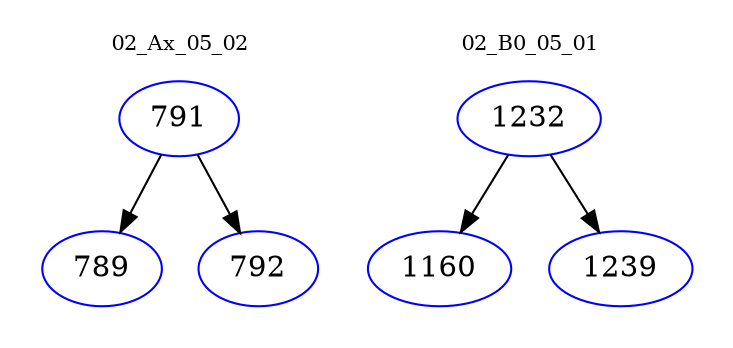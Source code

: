 digraph{
subgraph cluster_0 {
color = white
label = "02_Ax_05_02";
fontsize=10;
T0_791 [label="791", color="blue"]
T0_791 -> T0_789 [color="black"]
T0_789 [label="789", color="blue"]
T0_791 -> T0_792 [color="black"]
T0_792 [label="792", color="blue"]
}
subgraph cluster_1 {
color = white
label = "02_B0_05_01";
fontsize=10;
T1_1232 [label="1232", color="blue"]
T1_1232 -> T1_1160 [color="black"]
T1_1160 [label="1160", color="blue"]
T1_1232 -> T1_1239 [color="black"]
T1_1239 [label="1239", color="blue"]
}
}
